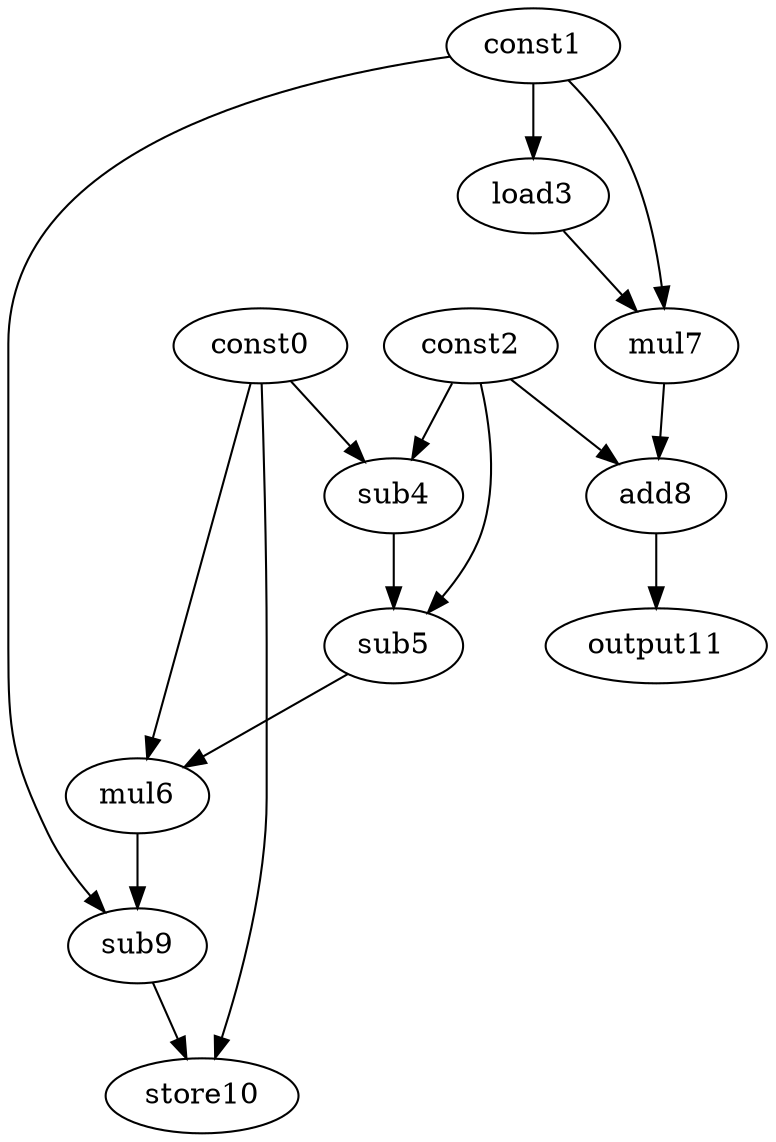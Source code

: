digraph G { 
const0[opcode=const]; 
const1[opcode=const]; 
const2[opcode=const]; 
load3[opcode=load]; 
sub4[opcode=sub]; 
sub5[opcode=sub]; 
mul6[opcode=mul]; 
mul7[opcode=mul]; 
add8[opcode=add]; 
sub9[opcode=sub]; 
store10[opcode=store]; 
output11[opcode=output]; 
const1->load3[operand=0];
const0->sub4[operand=0];
const2->sub4[operand=1];
const2->sub5[operand=0];
sub4->sub5[operand=1];
const1->mul7[operand=0];
load3->mul7[operand=1];
const0->mul6[operand=0];
sub5->mul6[operand=1];
mul7->add8[operand=0];
const2->add8[operand=1];
const1->sub9[operand=0];
mul6->sub9[operand=1];
add8->output11[operand=0];
const0->store10[operand=0];
sub9->store10[operand=1];
}
